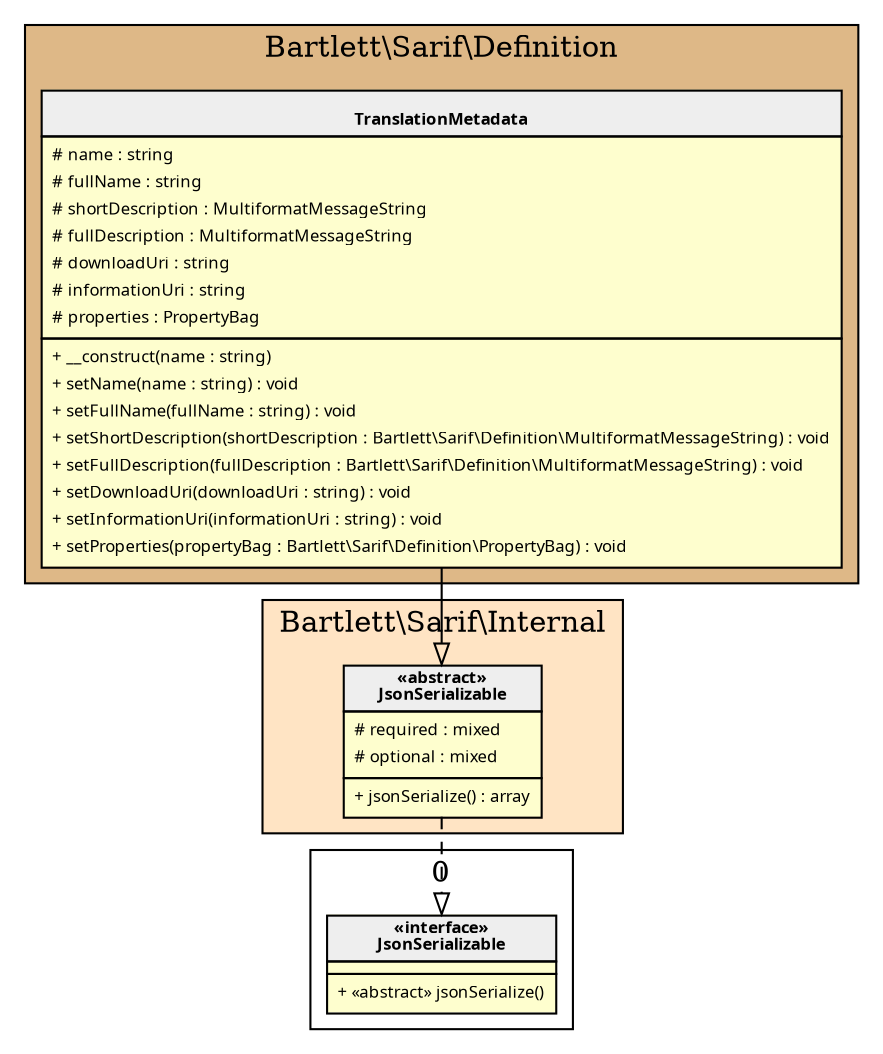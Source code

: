 digraph {
  graph [name="G" overlap="false" rankdir="TB" bgcolor="transparent"]
  node [fontname="Verdana" fontsize=8 shape="none" margin=0 fillcolor="#FEFECE" style="filled"]
  edge [fontname="Verdana" fontsize=8]
  subgraph cluster_0 {
    graph [bgcolor="BurlyWood"]
    label = "Bartlett\\Sarif\\Definition"
    "Bartlett\\Sarif\\Definition\\TranslationMetadata" [shape="none" label=<
<table cellspacing="0" border="0" cellborder="1">
    <tr><td bgcolor="#eeeeee"><b><br/>TranslationMetadata</b></td></tr>
    <tr><td><table border="0" cellspacing="0" cellpadding="2">
    <tr><td align="left"># name : string</td></tr>
    <tr><td align="left"># fullName : string</td></tr>
    <tr><td align="left"># shortDescription : MultiformatMessageString</td></tr>
    <tr><td align="left"># fullDescription : MultiformatMessageString</td></tr>
    <tr><td align="left"># downloadUri : string</td></tr>
    <tr><td align="left"># informationUri : string</td></tr>
    <tr><td align="left"># properties : PropertyBag</td></tr>
</table></td></tr>
    <tr><td><table border="0" cellspacing="0" cellpadding="2">
    <tr><td align="left">+ __construct(name : string)</td></tr>
    <tr><td align="left">+ setName(name : string) : void</td></tr>
    <tr><td align="left">+ setFullName(fullName : string) : void</td></tr>
    <tr><td align="left">+ setShortDescription(shortDescription : Bartlett\\Sarif\\Definition\\MultiformatMessageString) : void</td></tr>
    <tr><td align="left">+ setFullDescription(fullDescription : Bartlett\\Sarif\\Definition\\MultiformatMessageString) : void</td></tr>
    <tr><td align="left">+ setDownloadUri(downloadUri : string) : void</td></tr>
    <tr><td align="left">+ setInformationUri(informationUri : string) : void</td></tr>
    <tr><td align="left">+ setProperties(propertyBag : Bartlett\\Sarif\\Definition\\PropertyBag) : void</td></tr>
</table></td></tr>
</table>>]
  }
  subgraph cluster_1 {
    graph [bgcolor="Bisque"]
    label = "Bartlett\\Sarif\\Internal"
    "Bartlett\\Sarif\\Internal\\JsonSerializable" [shape="none" label=<
<table cellspacing="0" border="0" cellborder="1">
    <tr><td bgcolor="#eeeeee"><b>«abstract»<br/>JsonSerializable</b></td></tr>
    <tr><td><table border="0" cellspacing="0" cellpadding="2">
    <tr><td align="left"># required : mixed</td></tr>
    <tr><td align="left"># optional : mixed</td></tr>
</table></td></tr>
    <tr><td><table border="0" cellspacing="0" cellpadding="2">
    <tr><td align="left">+ jsonSerialize() : array</td></tr>
</table></td></tr>
</table>>]
  }
  subgraph cluster_2 {
    label = 0
    "JsonSerializable" [shape="none" label=<
<table cellspacing="0" border="0" cellborder="1">
    <tr><td bgcolor="#eeeeee"><b>«interface»<br/>JsonSerializable</b></td></tr>
    <tr><td></td></tr>
    <tr><td><table border="0" cellspacing="0" cellpadding="2">
    <tr><td align="left">+ «abstract» jsonSerialize()</td></tr>
</table></td></tr>
</table>>]
  }
  "Bartlett\\Sarif\\Internal\\JsonSerializable" -> "JsonSerializable" [arrowhead="empty" style="dashed"]
  "Bartlett\\Sarif\\Definition\\TranslationMetadata" -> "Bartlett\\Sarif\\Internal\\JsonSerializable" [arrowhead="empty" style="filled"]
}
